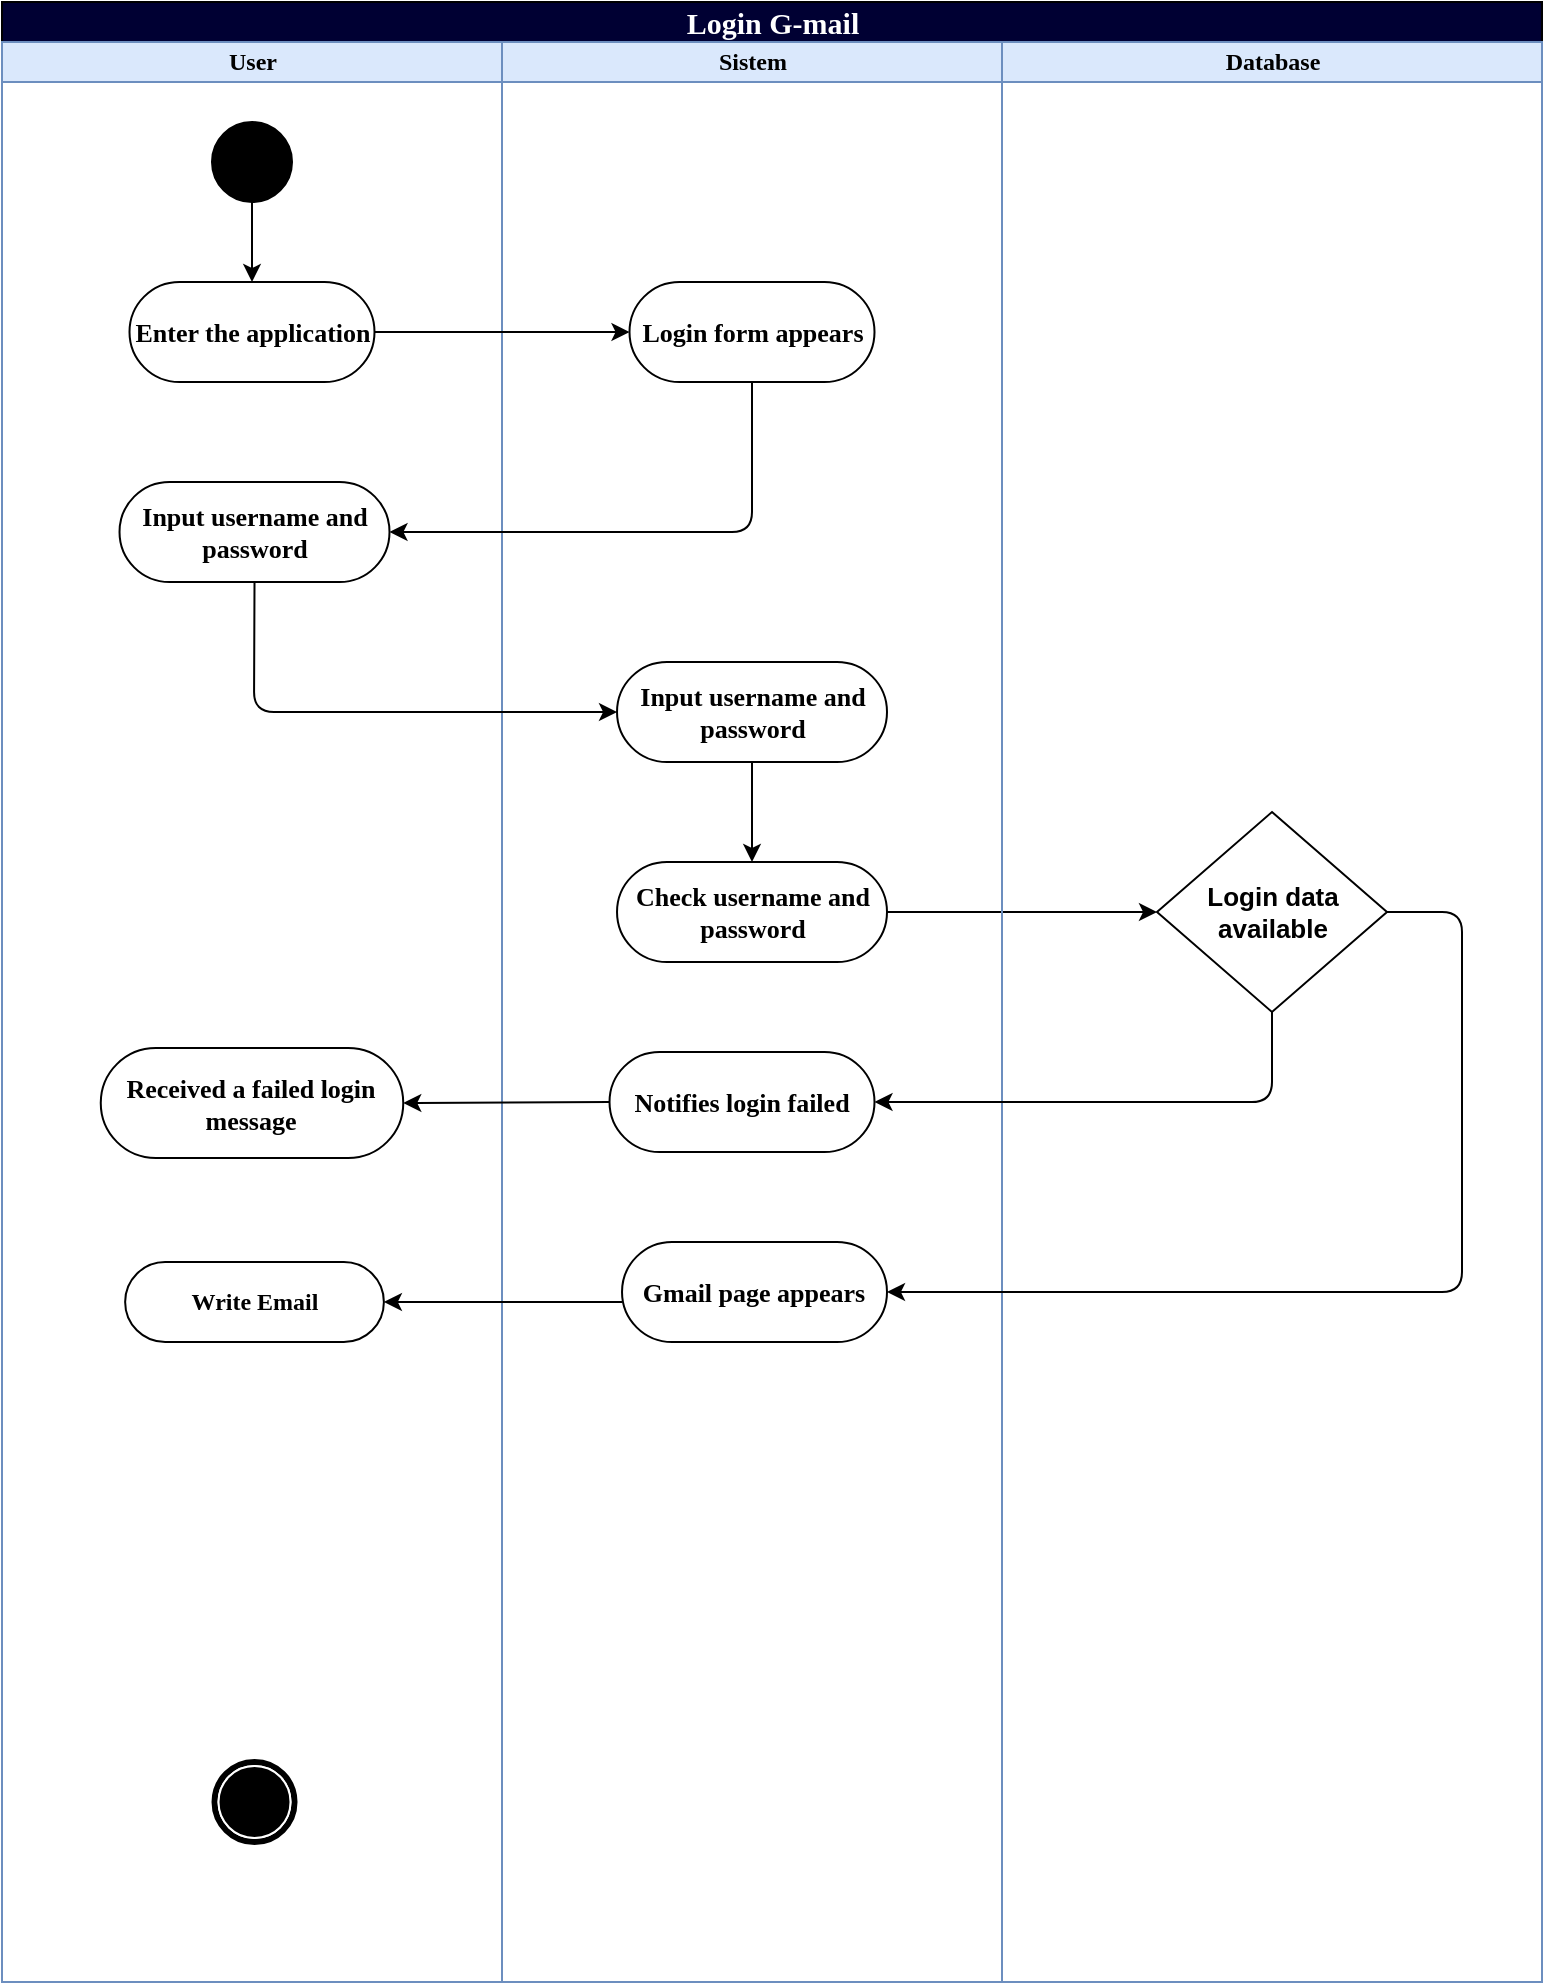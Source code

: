 <mxfile version="13.7.9" type="github">
  <diagram name="Page-1" id="0783ab3e-0a74-02c8-0abd-f7b4e66b4bec">
    <mxGraphModel dx="1021" dy="578" grid="1" gridSize="10" guides="1" tooltips="1" connect="1" arrows="1" fold="1" page="1" pageScale="1" pageWidth="850" pageHeight="1100" background="#ffffff" math="0" shadow="0">
      <root>
        <mxCell id="0" />
        <mxCell id="1" parent="0" />
        <mxCell id="1c1d494c118603dd-1" value="&lt;b&gt;Login G-mail&lt;/b&gt;" style="swimlane;html=1;childLayout=stackLayout;startSize=20;rounded=0;shadow=0;comic=0;labelBackgroundColor=none;strokeWidth=1;fontFamily=Verdana;fontSize=15;align=center;fontColor=#FFFFFF;fontStyle=0;fillColor=#000033;" parent="1" vertex="1">
          <mxGeometry x="40" width="770" height="990" as="geometry" />
        </mxCell>
        <mxCell id="1c1d494c118603dd-2" value="User" style="swimlane;html=1;startSize=20;fillColor=#dae8fc;strokeColor=#6c8ebf;fontFamily=Verdana;" parent="1c1d494c118603dd-1" vertex="1">
          <mxGeometry y="20" width="250" height="970" as="geometry" />
        </mxCell>
        <mxCell id="60571a20871a0731-5" value="" style="shape=mxgraph.bpmn.shape;html=1;verticalLabelPosition=bottom;labelBackgroundColor=#ffffff;verticalAlign=top;perimeter=ellipsePerimeter;outline=end;symbol=terminate;rounded=0;shadow=0;comic=0;strokeWidth=1;fontFamily=Verdana;fontSize=12;align=center;" parent="1c1d494c118603dd-2" vertex="1">
          <mxGeometry x="106.26" y="860" width="40" height="40" as="geometry" />
        </mxCell>
        <mxCell id="TD3ZWKv99m2VLJ3ASuZv-26" value="U" style="text;html=1;strokeColor=none;fillColor=none;align=center;verticalAlign=middle;whiteSpace=wrap;rounded=0;fontFamily=Verdana;fontSize=15;fontColor=#FFFFFF;" parent="1c1d494c118603dd-2" vertex="1">
          <mxGeometry x="106.26" y="390" width="40" height="20" as="geometry" />
        </mxCell>
        <mxCell id="TD3ZWKv99m2VLJ3ASuZv-20" value="Text" style="text;html=1;strokeColor=none;fillColor=none;align=center;verticalAlign=middle;whiteSpace=wrap;rounded=0;fontFamily=Verdana;fontSize=15;fontColor=#FFFFFF;" parent="1c1d494c118603dd-2" vertex="1">
          <mxGeometry x="106.26" y="370" width="40" height="20" as="geometry" />
        </mxCell>
        <mxCell id="60571a20871a0731-4" value="" style="ellipse;whiteSpace=wrap;html=1;rounded=0;shadow=0;comic=0;labelBackgroundColor=none;strokeWidth=1;fillColor=#000000;fontFamily=Verdana;fontSize=12;align=center;" parent="1c1d494c118603dd-2" vertex="1">
          <mxGeometry x="105" y="40" width="40" height="40" as="geometry" />
        </mxCell>
        <mxCell id="7m2bySIna4ng54NkpnEc-5" value="" style="endArrow=classic;html=1;exitX=0.5;exitY=1;exitDx=0;exitDy=0;" edge="1" parent="1c1d494c118603dd-2" source="60571a20871a0731-4" target="TD3ZWKv99m2VLJ3ASuZv-28">
          <mxGeometry width="50" height="50" relative="1" as="geometry">
            <mxPoint x="360" y="180" as="sourcePoint" />
            <mxPoint x="410" y="130" as="targetPoint" />
          </mxGeometry>
        </mxCell>
        <mxCell id="TD3ZWKv99m2VLJ3ASuZv-28" value="&lt;b&gt;&lt;font style=&quot;font-size: 13px&quot;&gt;Enter the application&lt;/font&gt;&lt;/b&gt;" style="rounded=1;whiteSpace=wrap;html=1;shadow=0;comic=0;labelBackgroundColor=none;strokeWidth=1;fontFamily=Verdana;fontSize=12;align=center;arcSize=50;" parent="1c1d494c118603dd-2" vertex="1">
          <mxGeometry x="63.75" y="120" width="122.5" height="50" as="geometry" />
        </mxCell>
        <mxCell id="7m2bySIna4ng54NkpnEc-14" value="&lt;font style=&quot;font-size: 13px&quot;&gt;&lt;b&gt;Input username and password&lt;/b&gt;&lt;/font&gt;" style="rounded=1;whiteSpace=wrap;html=1;shadow=0;comic=0;labelBackgroundColor=none;strokeWidth=1;fontFamily=Verdana;fontSize=12;align=center;arcSize=50;" vertex="1" parent="1c1d494c118603dd-2">
          <mxGeometry x="58.76" y="220" width="134.99" height="50" as="geometry" />
        </mxCell>
        <mxCell id="7m2bySIna4ng54NkpnEc-30" value="&lt;b&gt;&lt;font style=&quot;font-size: 13px&quot;&gt;Received a failed login message&lt;/font&gt;&lt;/b&gt;" style="rounded=1;whiteSpace=wrap;html=1;shadow=0;comic=0;labelBackgroundColor=none;strokeWidth=1;fontFamily=Verdana;fontSize=12;align=center;arcSize=50;" vertex="1" parent="1c1d494c118603dd-2">
          <mxGeometry x="49.38" y="503" width="151.25" height="55" as="geometry" />
        </mxCell>
        <mxCell id="7m2bySIna4ng54NkpnEc-33" value="&lt;b&gt;Write Email&lt;br&gt;&lt;/b&gt;" style="rounded=1;whiteSpace=wrap;html=1;shadow=0;comic=0;labelBackgroundColor=none;strokeWidth=1;fontFamily=Verdana;fontSize=12;align=center;arcSize=50;" vertex="1" parent="1c1d494c118603dd-2">
          <mxGeometry x="61.57" y="610" width="129.37" height="40" as="geometry" />
        </mxCell>
        <mxCell id="1c1d494c118603dd-4" value="Sistem" style="swimlane;html=1;startSize=20;fillColor=#dae8fc;strokeColor=#6c8ebf;fontFamily=Verdana;" parent="1c1d494c118603dd-1" vertex="1">
          <mxGeometry x="250" y="20" width="250" height="970" as="geometry" />
        </mxCell>
        <mxCell id="7m2bySIna4ng54NkpnEc-18" value="&lt;font style=&quot;font-size: 13px&quot;&gt;&lt;b&gt;Input username and password&lt;/b&gt;&lt;/font&gt;" style="rounded=1;whiteSpace=wrap;html=1;shadow=0;comic=0;labelBackgroundColor=none;strokeWidth=1;fontFamily=Verdana;fontSize=12;align=center;arcSize=50;" vertex="1" parent="1c1d494c118603dd-4">
          <mxGeometry x="57.51" y="310" width="134.99" height="50" as="geometry" />
        </mxCell>
        <mxCell id="7m2bySIna4ng54NkpnEc-8" value="&lt;b&gt;&lt;font style=&quot;font-size: 13px&quot;&gt;Login form appears &lt;br&gt;&lt;/font&gt;&lt;/b&gt;" style="rounded=1;whiteSpace=wrap;html=1;shadow=0;comic=0;labelBackgroundColor=none;strokeWidth=1;fontFamily=Verdana;fontSize=12;align=center;arcSize=50;" vertex="1" parent="1c1d494c118603dd-4">
          <mxGeometry x="63.75" y="120" width="122.5" height="50" as="geometry" />
        </mxCell>
        <mxCell id="7m2bySIna4ng54NkpnEc-24" value="&lt;font style=&quot;font-size: 13px&quot;&gt;&lt;b&gt;Check username and password&lt;/b&gt;&lt;/font&gt;" style="rounded=1;whiteSpace=wrap;html=1;shadow=0;comic=0;labelBackgroundColor=none;strokeWidth=1;fontFamily=Verdana;fontSize=12;align=center;arcSize=50;" vertex="1" parent="1c1d494c118603dd-4">
          <mxGeometry x="57.51" y="410" width="134.99" height="50" as="geometry" />
        </mxCell>
        <mxCell id="7m2bySIna4ng54NkpnEc-27" value="&lt;font style=&quot;font-size: 13px&quot;&gt;&lt;b&gt;Notifies login failed&lt;/b&gt;&lt;/font&gt;" style="rounded=1;whiteSpace=wrap;html=1;shadow=0;comic=0;labelBackgroundColor=none;strokeWidth=1;fontFamily=Verdana;fontSize=12;align=center;arcSize=50;" vertex="1" parent="1c1d494c118603dd-4">
          <mxGeometry x="53.76" y="505" width="132.49" height="50" as="geometry" />
        </mxCell>
        <mxCell id="7m2bySIna4ng54NkpnEc-29" value="&lt;font style=&quot;font-size: 13px&quot;&gt;&lt;b&gt;Gmail page appears&lt;/b&gt;&lt;/font&gt;" style="rounded=1;whiteSpace=wrap;html=1;shadow=0;comic=0;labelBackgroundColor=none;strokeWidth=1;fontFamily=Verdana;fontSize=12;align=center;arcSize=50;" vertex="1" parent="1c1d494c118603dd-4">
          <mxGeometry x="60.01" y="600" width="132.49" height="50" as="geometry" />
        </mxCell>
        <mxCell id="7m2bySIna4ng54NkpnEc-7" value="" style="endArrow=classic;html=1;exitX=1;exitY=0.5;exitDx=0;exitDy=0;entryX=0;entryY=0.5;entryDx=0;entryDy=0;" edge="1" parent="1c1d494c118603dd-1" source="TD3ZWKv99m2VLJ3ASuZv-28" target="7m2bySIna4ng54NkpnEc-8">
          <mxGeometry width="50" height="50" relative="1" as="geometry">
            <mxPoint x="360" y="320" as="sourcePoint" />
            <mxPoint x="310" y="165" as="targetPoint" />
          </mxGeometry>
        </mxCell>
        <mxCell id="7m2bySIna4ng54NkpnEc-17" value="" style="endArrow=classic;html=1;exitX=0.5;exitY=1;exitDx=0;exitDy=0;entryX=1;entryY=0.5;entryDx=0;entryDy=0;" edge="1" parent="1c1d494c118603dd-1" source="7m2bySIna4ng54NkpnEc-8" target="7m2bySIna4ng54NkpnEc-14">
          <mxGeometry width="50" height="50" relative="1" as="geometry">
            <mxPoint x="236.25" y="175" as="sourcePoint" />
            <mxPoint x="375" y="300" as="targetPoint" />
            <Array as="points">
              <mxPoint x="375" y="265" />
            </Array>
          </mxGeometry>
        </mxCell>
        <mxCell id="7m2bySIna4ng54NkpnEc-19" value="" style="endArrow=classic;html=1;exitX=0.5;exitY=1;exitDx=0;exitDy=0;entryX=0;entryY=0.5;entryDx=0;entryDy=0;" edge="1" parent="1c1d494c118603dd-1" source="7m2bySIna4ng54NkpnEc-14" target="7m2bySIna4ng54NkpnEc-18">
          <mxGeometry width="50" height="50" relative="1" as="geometry">
            <mxPoint x="425" y="200" as="sourcePoint" />
            <mxPoint x="243.75" y="275" as="targetPoint" />
            <Array as="points">
              <mxPoint x="126" y="355" />
            </Array>
          </mxGeometry>
        </mxCell>
        <mxCell id="7m2bySIna4ng54NkpnEc-25" value="" style="endArrow=classic;html=1;exitX=1;exitY=0.5;exitDx=0;exitDy=0;entryX=0;entryY=0.5;entryDx=0;entryDy=0;" edge="1" parent="1c1d494c118603dd-1" source="7m2bySIna4ng54NkpnEc-24" target="7m2bySIna4ng54NkpnEc-23">
          <mxGeometry width="50" height="50" relative="1" as="geometry">
            <mxPoint x="360" y="400" as="sourcePoint" />
            <mxPoint x="410" y="350" as="targetPoint" />
          </mxGeometry>
        </mxCell>
        <mxCell id="TD3ZWKv99m2VLJ3ASuZv-4" value="Database" style="swimlane;html=1;startSize=20;fillColor=#dae8fc;strokeColor=#6c8ebf;fontFamily=Verdana;" parent="1c1d494c118603dd-1" vertex="1">
          <mxGeometry x="500" y="20" width="270" height="970" as="geometry" />
        </mxCell>
        <mxCell id="7m2bySIna4ng54NkpnEc-23" value="&lt;b&gt;&lt;font style=&quot;font-size: 13px&quot;&gt;Login data available&lt;/font&gt;&lt;/b&gt;" style="rhombus;whiteSpace=wrap;html=1;fillColor=#FFFFFF;" vertex="1" parent="TD3ZWKv99m2VLJ3ASuZv-4">
          <mxGeometry x="77.5" y="385" width="115" height="100" as="geometry" />
        </mxCell>
        <mxCell id="7m2bySIna4ng54NkpnEc-26" value="" style="endArrow=classic;html=1;exitX=0.5;exitY=1;exitDx=0;exitDy=0;" edge="1" parent="1c1d494c118603dd-1" source="7m2bySIna4ng54NkpnEc-23" target="7m2bySIna4ng54NkpnEc-27">
          <mxGeometry width="50" height="50" relative="1" as="geometry">
            <mxPoint x="360" y="590" as="sourcePoint" />
            <mxPoint x="440" y="550" as="targetPoint" />
            <Array as="points">
              <mxPoint x="635" y="550" />
            </Array>
          </mxGeometry>
        </mxCell>
        <mxCell id="7m2bySIna4ng54NkpnEc-28" value="" style="endArrow=classic;html=1;exitX=1;exitY=0.5;exitDx=0;exitDy=0;entryX=1;entryY=0.5;entryDx=0;entryDy=0;" edge="1" parent="1c1d494c118603dd-1" source="7m2bySIna4ng54NkpnEc-23" target="7m2bySIna4ng54NkpnEc-29">
          <mxGeometry width="50" height="50" relative="1" as="geometry">
            <mxPoint x="492.5" y="465" as="sourcePoint" />
            <mxPoint x="450" y="630" as="targetPoint" />
            <Array as="points">
              <mxPoint x="730" y="455" />
              <mxPoint x="730" y="645" />
            </Array>
          </mxGeometry>
        </mxCell>
        <mxCell id="7m2bySIna4ng54NkpnEc-31" value="" style="endArrow=classic;html=1;exitX=0;exitY=0.5;exitDx=0;exitDy=0;entryX=1;entryY=0.5;entryDx=0;entryDy=0;" edge="1" parent="1c1d494c118603dd-1" source="7m2bySIna4ng54NkpnEc-27" target="7m2bySIna4ng54NkpnEc-30">
          <mxGeometry width="50" height="50" relative="1" as="geometry">
            <mxPoint x="492.5" y="465" as="sourcePoint" />
            <mxPoint x="627.5" y="465" as="targetPoint" />
          </mxGeometry>
        </mxCell>
        <mxCell id="7m2bySIna4ng54NkpnEc-32" value="" style="endArrow=classic;html=1;entryX=1;entryY=0.5;entryDx=0;entryDy=0;" edge="1" parent="1c1d494c118603dd-1" target="7m2bySIna4ng54NkpnEc-33">
          <mxGeometry width="50" height="50" relative="1" as="geometry">
            <mxPoint x="310" y="650" as="sourcePoint" />
            <mxPoint x="210" y="650" as="targetPoint" />
          </mxGeometry>
        </mxCell>
        <mxCell id="7m2bySIna4ng54NkpnEc-21" style="edgeStyle=orthogonalEdgeStyle;rounded=0;orthogonalLoop=1;jettySize=auto;html=1;exitX=0.5;exitY=1;exitDx=0;exitDy=0;" edge="1" parent="1" source="7m2bySIna4ng54NkpnEc-18">
          <mxGeometry relative="1" as="geometry">
            <mxPoint x="415" y="430" as="targetPoint" />
          </mxGeometry>
        </mxCell>
      </root>
    </mxGraphModel>
  </diagram>
</mxfile>
